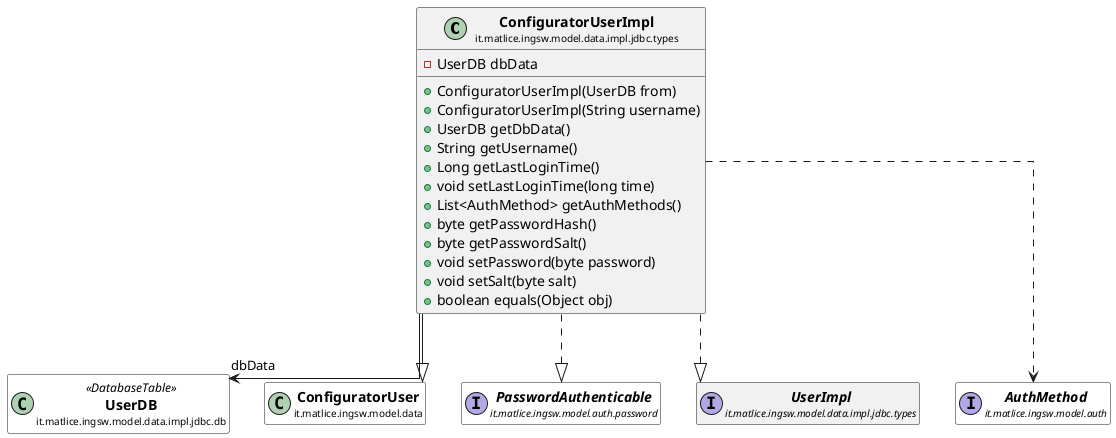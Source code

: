 @startuml

skinparam svgLinkTarget _parent
skinparam linetype ortho
set namespaceSeparator none
class "<b><size:14>ConfiguratorUserImpl</b>\n<size:10>it.matlice.ingsw.model.data.impl.jdbc.types" as it.matlice.ingsw.model.data.impl.jdbc.types.ConfiguratorUserImpl  [[../../../../../../../../it/matlice/ingsw/model/data/impl/jdbc/types/ConfiguratorUserImpl.html{it.matlice.ingsw.model.data.impl.jdbc.types.ConfiguratorUserImpl}]] {
-UserDB dbData
+ConfiguratorUserImpl(UserDB from)
+ConfiguratorUserImpl(String username)
+UserDB getDbData()
+String getUsername()
+Long getLastLoginTime()
+void setLastLoginTime(long time)
+List<AuthMethod> getAuthMethods()
+byte getPasswordHash()
+byte getPasswordSalt()
+void setPassword(byte password)
+void setSalt(byte salt)
+boolean equals(Object obj)
}


class "<b><size:14>UserDB</b>\n<size:10>it.matlice.ingsw.model.data.impl.jdbc.db" as it.matlice.ingsw.model.data.impl.jdbc.db.UserDB <<DatabaseTable>> [[../../../../../../../../it/matlice/ingsw/model/data/impl/jdbc/db/UserDB.html{it.matlice.ingsw.model.data.impl.jdbc.db.UserDB}]] #white {
}

hide it.matlice.ingsw.model.data.impl.jdbc.db.UserDB fields
hide it.matlice.ingsw.model.data.impl.jdbc.db.UserDB methods

it.matlice.ingsw.model.data.impl.jdbc.types.ConfiguratorUserImpl -->  "dbData" it.matlice.ingsw.model.data.impl.jdbc.db.UserDB

class "<b><size:14>ConfiguratorUser</b>\n<size:10>it.matlice.ingsw.model.data" as it.matlice.ingsw.model.data.ConfiguratorUser  [[../../../../../../../../it/matlice/ingsw/model/data/ConfiguratorUser.html{it.matlice.ingsw.model.data.ConfiguratorUser}]] #white {
}

hide it.matlice.ingsw.model.data.ConfiguratorUser fields
hide it.matlice.ingsw.model.data.ConfiguratorUser methods

it.matlice.ingsw.model.data.impl.jdbc.types.ConfiguratorUserImpl --|> it.matlice.ingsw.model.data.ConfiguratorUser

interface "<b><size:14>PasswordAuthenticable</b>\n<size:10>it.matlice.ingsw.model.auth.password" as it.matlice.ingsw.model.auth.password.PasswordAuthenticable  [[../../../../../../../../it/matlice/ingsw/model/auth/password/PasswordAuthenticable.html{it.matlice.ingsw.model.auth.password.PasswordAuthenticable}]] #white {
}

hide it.matlice.ingsw.model.auth.password.PasswordAuthenticable fields
hide it.matlice.ingsw.model.auth.password.PasswordAuthenticable methods

it.matlice.ingsw.model.data.impl.jdbc.types.ConfiguratorUserImpl ..|> it.matlice.ingsw.model.auth.password.PasswordAuthenticable

interface "<b><size:14>UserImpl</b>\n<size:10>it.matlice.ingsw.model.data.impl.jdbc.types" as it.matlice.ingsw.model.data.impl.jdbc.types.UserImpl  [[../../../../../../../../it/matlice/ingsw/model/data/impl/jdbc/types/UserImpl.html{it.matlice.ingsw.model.data.impl.jdbc.types.UserImpl}]] {
}

hide it.matlice.ingsw.model.data.impl.jdbc.types.UserImpl fields
hide it.matlice.ingsw.model.data.impl.jdbc.types.UserImpl methods

it.matlice.ingsw.model.data.impl.jdbc.types.ConfiguratorUserImpl ..|> it.matlice.ingsw.model.data.impl.jdbc.types.UserImpl


interface "<b><size:14>AuthMethod</b>\n<size:10>it.matlice.ingsw.model.auth" as it.matlice.ingsw.model.auth.AuthMethod  [[../../../../../../../../it/matlice/ingsw/model/auth/AuthMethod.html{it.matlice.ingsw.model.auth.AuthMethod}]] #white {
}

hide it.matlice.ingsw.model.auth.AuthMethod fields
hide it.matlice.ingsw.model.auth.AuthMethod methods

it.matlice.ingsw.model.data.impl.jdbc.types.ConfiguratorUserImpl ..> it.matlice.ingsw.model.auth.AuthMethod


@enduml
